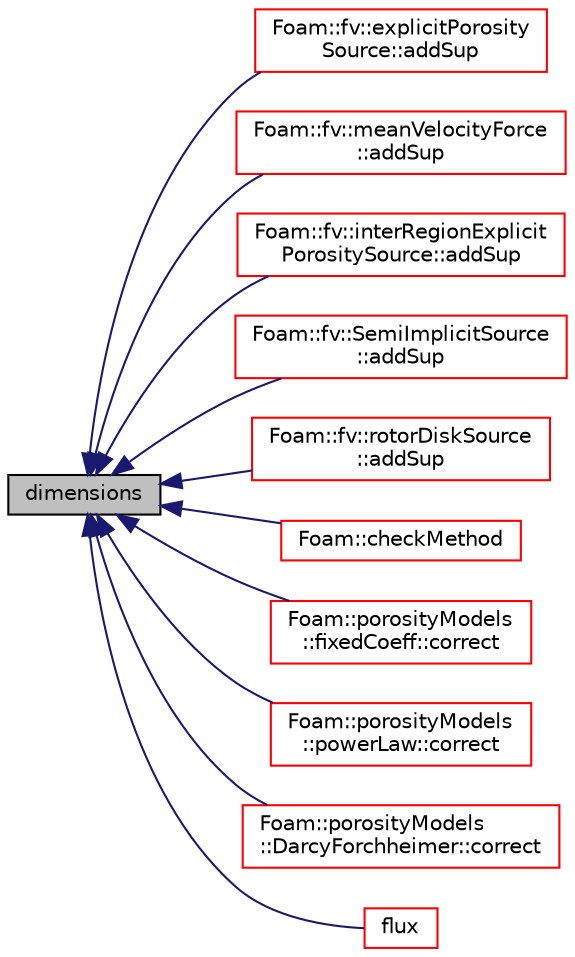 digraph "dimensions"
{
  bgcolor="transparent";
  edge [fontname="Helvetica",fontsize="10",labelfontname="Helvetica",labelfontsize="10"];
  node [fontname="Helvetica",fontsize="10",shape=record];
  rankdir="LR";
  Node1 [label="dimensions",height=0.2,width=0.4,color="black", fillcolor="grey75", style="filled", fontcolor="black"];
  Node1 -> Node2 [dir="back",color="midnightblue",fontsize="10",style="solid",fontname="Helvetica"];
  Node2 [label="Foam::fv::explicitPorosity\lSource::addSup",height=0.2,width=0.4,color="red",URL="$a00695.html#acc46a837211b94ef481dfe3c66ea3a87",tooltip="Add implicit contribution to momentum equation. "];
  Node1 -> Node3 [dir="back",color="midnightblue",fontsize="10",style="solid",fontname="Helvetica"];
  Node3 [label="Foam::fv::meanVelocityForce\l::addSup",height=0.2,width=0.4,color="red",URL="$a01494.html#acc46a837211b94ef481dfe3c66ea3a87",tooltip="Add explicit contribution to momentum equation. "];
  Node1 -> Node4 [dir="back",color="midnightblue",fontsize="10",style="solid",fontname="Helvetica"];
  Node4 [label="Foam::fv::interRegionExplicit\lPorositySource::addSup",height=0.2,width=0.4,color="red",URL="$a01186.html#acc46a837211b94ef481dfe3c66ea3a87",tooltip="Vector. "];
  Node1 -> Node5 [dir="back",color="midnightblue",fontsize="10",style="solid",fontname="Helvetica"];
  Node5 [label="Foam::fv::SemiImplicitSource\l::addSup",height=0.2,width=0.4,color="red",URL="$a02347.html#a40271c07cd7d578a6054aa199cdf124e",tooltip="Add explicit contribution to equation. "];
  Node1 -> Node6 [dir="back",color="midnightblue",fontsize="10",style="solid",fontname="Helvetica"];
  Node6 [label="Foam::fv::rotorDiskSource\l::addSup",height=0.2,width=0.4,color="red",URL="$a02287.html#acc46a837211b94ef481dfe3c66ea3a87",tooltip="Source term to momentum equation. "];
  Node1 -> Node7 [dir="back",color="midnightblue",fontsize="10",style="solid",fontname="Helvetica"];
  Node7 [label="Foam::checkMethod",height=0.2,width=0.4,color="red",URL="$a10909.html#a656fbda275eb1aaf53a9b1df97a5743c"];
  Node1 -> Node8 [dir="back",color="midnightblue",fontsize="10",style="solid",fontname="Helvetica"];
  Node8 [label="Foam::porosityModels\l::fixedCoeff::correct",height=0.2,width=0.4,color="red",URL="$a00828.html#a47cb3ff4420829a0903b6987468bc9bd",tooltip="Add resistance. "];
  Node1 -> Node9 [dir="back",color="midnightblue",fontsize="10",style="solid",fontname="Helvetica"];
  Node9 [label="Foam::porosityModels\l::powerLaw::correct",height=0.2,width=0.4,color="red",URL="$a01989.html#a47cb3ff4420829a0903b6987468bc9bd",tooltip="Add resistance. "];
  Node1 -> Node10 [dir="back",color="midnightblue",fontsize="10",style="solid",fontname="Helvetica"];
  Node10 [label="Foam::porosityModels\l::DarcyForchheimer::correct",height=0.2,width=0.4,color="red",URL="$a00505.html#a47cb3ff4420829a0903b6987468bc9bd",tooltip="Add resistance. "];
  Node1 -> Node11 [dir="back",color="midnightblue",fontsize="10",style="solid",fontname="Helvetica"];
  Node11 [label="flux",height=0.2,width=0.4,color="red",URL="$a00891.html#a5e4227643f4fd605147b872caf525f1f",tooltip="Return the face-flux field from the matrix. "];
}
